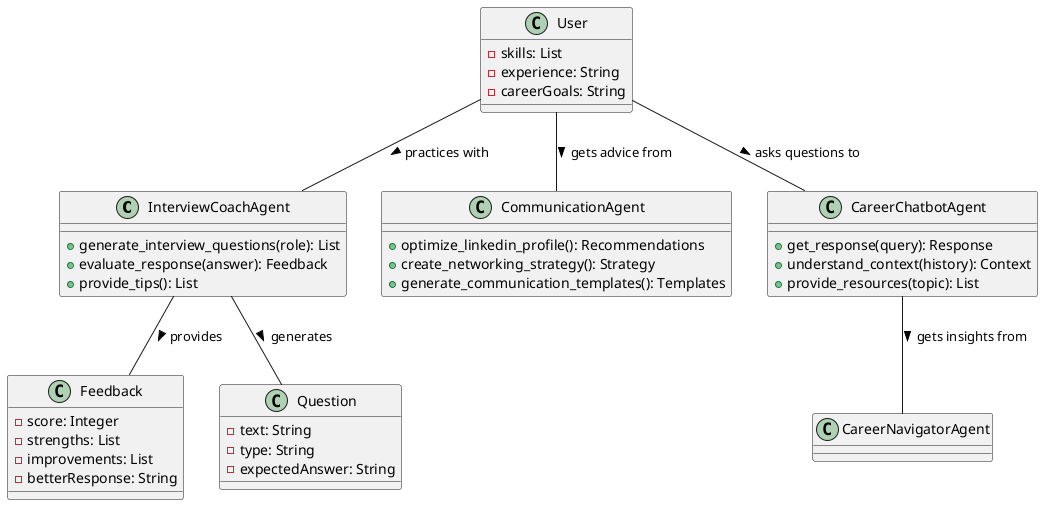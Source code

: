 @startuml Communication and Interview Components

' Main communication agents
class InterviewCoachAgent {
  +generate_interview_questions(role): List
  +evaluate_response(answer): Feedback
  +provide_tips(): List
}

class CommunicationAgent {
  +optimize_linkedin_profile(): Recommendations
  +create_networking_strategy(): Strategy
  +generate_communication_templates(): Templates
}

class CareerChatbotAgent {
  +get_response(query): Response
  +understand_context(history): Context
  +provide_resources(topic): List
}

' Data models
class Feedback {
  -score: Integer
  -strengths: List
  -improvements: List
  -betterResponse: String
}

class Question {
  -text: String
  -type: String
  -expectedAnswer: String
}

' User class
class User {
  -skills: List
  -experience: String
  -careerGoals: String
}

' Relationships
User -- InterviewCoachAgent : practices with >
User -- CommunicationAgent : gets advice from >
User -- CareerChatbotAgent : asks questions to >

InterviewCoachAgent -- Question : generates >
InterviewCoachAgent -- Feedback : provides >

CareerChatbotAgent -- CareerNavigatorAgent : gets insights from >

@enduml 